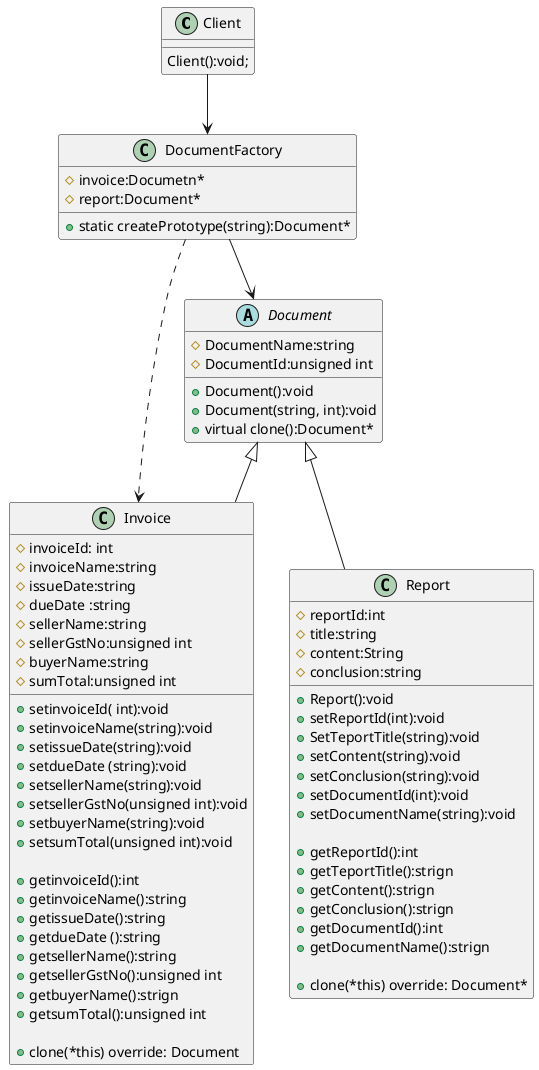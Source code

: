 @startuml DocumentGeneratorSystem

Class Client
{
    Client():void;
}
Client-->DocumentFactory
Class DocumentFactory
{
    #invoice:Documetn*
    #report:Document*

   +static createPrototype(string):Document*
    
}

DocumentFactory-->Document
DocumentFactory ...>Invoice

abstract Document
{
    #DocumentName:string
    #DocumentId:unsigned int
    +Document():void
    +Document(string, int):void
    +virtual clone():Document*
}
class Report extends Document
{
    #reportId:int
    #title:string
    #content:String
    #conclusion:string

    +Report():void 
    +setReportId(int):void
    +SetTeportTitle(string):void 
    +setContent(string):void
    +setConclusion(string):void 
    +setDocumentId(int):void 
    +setDocumentName(string):void

    +getReportId():int
    +getTeportTitle():strign 
    +getContent():strign
    +getConclusion():strign 
    +getDocumentId():int
    +getDocumentName():strign

    +clone(*this) override: Document*
}
class Invoice extends Document
{
    #invoiceId: int
    #invoiceName:string
    #issueDate:string
    #dueDate :string
    #sellerName:string 
    #sellerGstNo:unsigned int
    #buyerName:string 
    #sumTotal:unsigned int

    +setinvoiceId( int):void
    +setinvoiceName(string):void
    +setissueDate(string):void
    +setdueDate (string):void
    +setsellerName(string):void 
    +setsellerGstNo(unsigned int):void
    +setbuyerName(string):void 
    +setsumTotal(unsigned int):void

    +getinvoiceId():int
    +getinvoiceName():string
    +getissueDate():string
    +getdueDate ():string 
    +getsellerName():string  
    +getsellerGstNo():unsigned int 
    +getbuyerName():strign
    +getsumTotal():unsigned int 

    +clone(*this) override: Document
}

